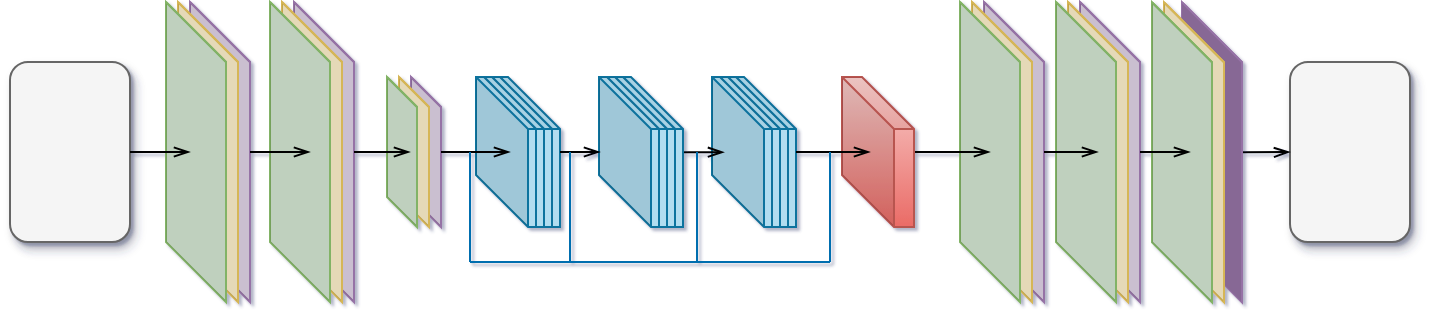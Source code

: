 <mxfile version="10.6.1" type="github"><diagram id="OZsSLRFPgL-P5EISo9Fp" name="Page-1"><mxGraphModel dx="1162" dy="637" grid="1" gridSize="10" guides="1" tooltips="1" connect="1" arrows="1" fold="1" page="1" pageScale="1" pageWidth="827" pageHeight="1169" background="none" math="0" shadow="1"><root><mxCell id="0"/><mxCell id="1" parent="0"/><mxCell id="ChwU_wqChH2B4T0w6BiJ-71" value="" style="shape=cube;whiteSpace=wrap;html=1;boundedLbl=1;backgroundOutline=1;darkOpacity=0.05;darkOpacity2=0.1;size=26;shadow=0;comic=0;fillColor=#b1ddf0;strokeColor=#10739e;" vertex="1" parent="1"><mxGeometry x="285" y="167.5" width="30" height="75" as="geometry"/></mxCell><mxCell id="ChwU_wqChH2B4T0w6BiJ-1" value="" style="rounded=1;whiteSpace=wrap;html=1;fillColor=#f5f5f5;strokeColor=#666666;fontColor=#333333;shadow=1;" vertex="1" parent="1"><mxGeometry x="40" y="160" width="60" height="90" as="geometry"/></mxCell><mxCell id="ChwU_wqChH2B4T0w6BiJ-2" value="" style="rounded=1;whiteSpace=wrap;html=1;fillColor=#f5f5f5;strokeColor=#666666;fontColor=#333333;shadow=1;" vertex="1" parent="1"><mxGeometry x="680" y="160" width="60" height="90" as="geometry"/></mxCell><mxCell id="ChwU_wqChH2B4T0w6BiJ-3" value="" style="shape=cube;whiteSpace=wrap;html=1;boundedLbl=1;backgroundOutline=1;darkOpacity=0.05;darkOpacity2=0.1;size=30;shadow=0;comic=0;fillColor=#e1d5e7;strokeColor=#9673a6;" vertex="1" parent="1"><mxGeometry x="130" y="130" width="30" height="150" as="geometry"/></mxCell><mxCell id="ChwU_wqChH2B4T0w6BiJ-4" value="" style="shape=cube;whiteSpace=wrap;html=1;boundedLbl=1;backgroundOutline=1;darkOpacity=0.05;darkOpacity2=0.1;size=30;shadow=0;comic=0;fillColor=#fff2cc;strokeColor=#d6b656;" vertex="1" parent="1"><mxGeometry x="124" y="130" width="30" height="150" as="geometry"/></mxCell><mxCell id="ChwU_wqChH2B4T0w6BiJ-5" value="" style="shape=cube;whiteSpace=wrap;html=1;boundedLbl=1;backgroundOutline=1;darkOpacity=0.05;darkOpacity2=0.1;size=30;shadow=0;comic=0;fillColor=#d5e8d4;strokeColor=#82b366;" vertex="1" parent="1"><mxGeometry x="118" y="130" width="30" height="150" as="geometry"/></mxCell><mxCell id="ChwU_wqChH2B4T0w6BiJ-44" value="" style="shape=cube;whiteSpace=wrap;html=1;boundedLbl=1;backgroundOutline=1;darkOpacity=0.05;darkOpacity2=0.1;size=30;shadow=0;comic=0;fillColor=#e1d5e7;strokeColor=#9673a6;" vertex="1" parent="1"><mxGeometry x="182" y="130" width="30" height="150" as="geometry"/></mxCell><mxCell id="ChwU_wqChH2B4T0w6BiJ-45" value="" style="shape=cube;whiteSpace=wrap;html=1;boundedLbl=1;backgroundOutline=1;darkOpacity=0.05;darkOpacity2=0.1;size=30;shadow=0;comic=0;fillColor=#fff2cc;strokeColor=#d6b656;" vertex="1" parent="1"><mxGeometry x="176" y="130" width="30" height="150" as="geometry"/></mxCell><mxCell id="ChwU_wqChH2B4T0w6BiJ-46" value="" style="shape=cube;whiteSpace=wrap;html=1;boundedLbl=1;backgroundOutline=1;darkOpacity=0.05;darkOpacity2=0.1;size=30;shadow=0;comic=0;fillColor=#d5e8d4;strokeColor=#82b366;" vertex="1" parent="1"><mxGeometry x="170" y="130" width="30" height="150" as="geometry"/></mxCell><mxCell id="ChwU_wqChH2B4T0w6BiJ-48" value="" style="shape=cube;whiteSpace=wrap;html=1;boundedLbl=1;backgroundOutline=1;darkOpacity=0.05;darkOpacity2=0.1;size=30;shadow=0;comic=0;fillColor=#e1d5e7;strokeColor=#9673a6;gradientColor=none;" vertex="1" parent="1"><mxGeometry x="240.5" y="167.5" width="15" height="75" as="geometry"/></mxCell><mxCell id="ChwU_wqChH2B4T0w6BiJ-49" value="" style="shape=cube;whiteSpace=wrap;html=1;boundedLbl=1;backgroundOutline=1;darkOpacity=0.05;darkOpacity2=0.1;size=30;shadow=0;comic=0;fillColor=#fff2cc;strokeColor=#d6b656;gradientColor=none;" vertex="1" parent="1"><mxGeometry x="234.5" y="167.5" width="15" height="75" as="geometry"/></mxCell><mxCell id="ChwU_wqChH2B4T0w6BiJ-50" value="" style="shape=cube;whiteSpace=wrap;html=1;boundedLbl=1;backgroundOutline=1;darkOpacity=0.05;darkOpacity2=0.1;size=30;shadow=0;comic=0;fillColor=#d5e8d4;strokeColor=#82b366;gradientColor=none;" vertex="1" parent="1"><mxGeometry x="228.5" y="167.5" width="15" height="75" as="geometry"/></mxCell><mxCell id="ChwU_wqChH2B4T0w6BiJ-70" value="" style="shape=cube;whiteSpace=wrap;html=1;boundedLbl=1;backgroundOutline=1;darkOpacity=0.05;darkOpacity2=0.1;size=26;shadow=0;comic=0;fillColor=#b1ddf0;strokeColor=#10739e;" vertex="1" parent="1"><mxGeometry x="281" y="167.5" width="30" height="75" as="geometry"/></mxCell><mxCell id="ChwU_wqChH2B4T0w6BiJ-69" value="" style="shape=cube;whiteSpace=wrap;html=1;boundedLbl=1;backgroundOutline=1;darkOpacity=0.05;darkOpacity2=0.1;size=26;shadow=0;comic=0;fillColor=#b1ddf0;strokeColor=#10739e;" vertex="1" parent="1"><mxGeometry x="277" y="167.5" width="30" height="75" as="geometry"/></mxCell><mxCell id="ChwU_wqChH2B4T0w6BiJ-54" value="" style="shape=cube;whiteSpace=wrap;html=1;boundedLbl=1;backgroundOutline=1;darkOpacity=0.05;darkOpacity2=0.1;size=26;shadow=0;comic=0;fillColor=#b1ddf0;strokeColor=#10739e;" vertex="1" parent="1"><mxGeometry x="273" y="167.5" width="30" height="75" as="geometry"/></mxCell><mxCell id="ChwU_wqChH2B4T0w6BiJ-72" value="" style="shape=cube;whiteSpace=wrap;html=1;boundedLbl=1;backgroundOutline=1;darkOpacity=0.05;darkOpacity2=0.1;size=26;shadow=0;comic=0;fillColor=#b1ddf0;strokeColor=#10739e;" vertex="1" parent="1"><mxGeometry x="346.5" y="167.5" width="30" height="75" as="geometry"/></mxCell><mxCell id="ChwU_wqChH2B4T0w6BiJ-73" value="" style="shape=cube;whiteSpace=wrap;html=1;boundedLbl=1;backgroundOutline=1;darkOpacity=0.05;darkOpacity2=0.1;size=26;shadow=0;comic=0;fillColor=#b1ddf0;strokeColor=#10739e;" vertex="1" parent="1"><mxGeometry x="342.5" y="167.5" width="30" height="75" as="geometry"/></mxCell><mxCell id="ChwU_wqChH2B4T0w6BiJ-74" value="" style="shape=cube;whiteSpace=wrap;html=1;boundedLbl=1;backgroundOutline=1;darkOpacity=0.05;darkOpacity2=0.1;size=26;shadow=0;comic=0;fillColor=#b1ddf0;strokeColor=#10739e;" vertex="1" parent="1"><mxGeometry x="338.5" y="167.5" width="30" height="75" as="geometry"/></mxCell><mxCell id="ChwU_wqChH2B4T0w6BiJ-75" value="" style="shape=cube;whiteSpace=wrap;html=1;boundedLbl=1;backgroundOutline=1;darkOpacity=0.05;darkOpacity2=0.1;size=26;shadow=0;comic=0;fillColor=#b1ddf0;strokeColor=#10739e;" vertex="1" parent="1"><mxGeometry x="334.5" y="167.5" width="30" height="75" as="geometry"/></mxCell><mxCell id="ChwU_wqChH2B4T0w6BiJ-80" value="" style="shape=cube;whiteSpace=wrap;html=1;boundedLbl=1;backgroundOutline=1;darkOpacity=0.05;darkOpacity2=0.1;size=26;shadow=0;comic=0;fillColor=#b1ddf0;strokeColor=#10739e;" vertex="1" parent="1"><mxGeometry x="403" y="167.5" width="30" height="75" as="geometry"/></mxCell><mxCell id="ChwU_wqChH2B4T0w6BiJ-81" value="" style="shape=cube;whiteSpace=wrap;html=1;boundedLbl=1;backgroundOutline=1;darkOpacity=0.05;darkOpacity2=0.1;size=26;shadow=0;comic=0;fillColor=#b1ddf0;strokeColor=#10739e;" vertex="1" parent="1"><mxGeometry x="399" y="167.5" width="30" height="75" as="geometry"/></mxCell><mxCell id="ChwU_wqChH2B4T0w6BiJ-82" value="" style="shape=cube;whiteSpace=wrap;html=1;boundedLbl=1;backgroundOutline=1;darkOpacity=0.05;darkOpacity2=0.1;size=26;shadow=0;comic=0;fillColor=#b1ddf0;strokeColor=#10739e;" vertex="1" parent="1"><mxGeometry x="395" y="167.5" width="30" height="75" as="geometry"/></mxCell><mxCell id="ChwU_wqChH2B4T0w6BiJ-83" value="" style="shape=cube;whiteSpace=wrap;html=1;boundedLbl=1;backgroundOutline=1;darkOpacity=0.05;darkOpacity2=0.1;size=26;shadow=0;comic=0;fillColor=#b1ddf0;strokeColor=#10739e;" vertex="1" parent="1"><mxGeometry x="391" y="167.5" width="30" height="75" as="geometry"/></mxCell><mxCell id="ChwU_wqChH2B4T0w6BiJ-88" value="" style="shape=cube;whiteSpace=wrap;html=1;boundedLbl=1;backgroundOutline=1;darkOpacity=0.05;darkOpacity2=0.1;size=30;shadow=0;comic=0;fillColor=#e1d5e7;strokeColor=#9673a6;labelBackgroundColor=none;fontColor=#000000;" vertex="1" parent="1"><mxGeometry x="527" y="130" width="30" height="150" as="geometry"/></mxCell><mxCell id="ChwU_wqChH2B4T0w6BiJ-89" value="" style="shape=cube;whiteSpace=wrap;html=1;boundedLbl=1;backgroundOutline=1;darkOpacity=0.05;darkOpacity2=0.1;size=30;shadow=0;comic=0;fillColor=#fff2cc;strokeColor=#d6b656;labelBackgroundColor=none;fontColor=#000000;" vertex="1" parent="1"><mxGeometry x="521" y="130" width="30" height="150" as="geometry"/></mxCell><mxCell id="ChwU_wqChH2B4T0w6BiJ-90" value="" style="shape=cube;whiteSpace=wrap;html=1;boundedLbl=1;backgroundOutline=1;darkOpacity=0.05;darkOpacity2=0.1;size=30;shadow=0;comic=0;fillColor=#d5e8d4;strokeColor=#82b366;labelBackgroundColor=none;fontColor=#000000;" vertex="1" parent="1"><mxGeometry x="515" y="130" width="30" height="150" as="geometry"/></mxCell><mxCell id="ChwU_wqChH2B4T0w6BiJ-92" value="" style="shape=cube;whiteSpace=wrap;html=1;boundedLbl=1;backgroundOutline=1;darkOpacity=0.05;darkOpacity2=0.1;size=30;shadow=0;comic=0;fillColor=#e1d5e7;strokeColor=#9673a6;labelBackgroundColor=none;fontColor=#000000;" vertex="1" parent="1"><mxGeometry x="575" y="130" width="30" height="150" as="geometry"/></mxCell><mxCell id="ChwU_wqChH2B4T0w6BiJ-93" value="" style="shape=cube;whiteSpace=wrap;html=1;boundedLbl=1;backgroundOutline=1;darkOpacity=0.05;darkOpacity2=0.1;size=30;shadow=0;comic=0;fillColor=#fff2cc;strokeColor=#d6b656;labelBackgroundColor=none;fontColor=#000000;" vertex="1" parent="1"><mxGeometry x="569" y="130" width="30" height="150" as="geometry"/></mxCell><mxCell id="ChwU_wqChH2B4T0w6BiJ-94" value="" style="shape=cube;whiteSpace=wrap;html=1;boundedLbl=1;backgroundOutline=1;darkOpacity=0.05;darkOpacity2=0.1;size=30;shadow=0;comic=0;fillColor=#d5e8d4;strokeColor=#82b366;labelBackgroundColor=none;fontColor=#000000;" vertex="1" parent="1"><mxGeometry x="563" y="130" width="30" height="150" as="geometry"/></mxCell><mxCell id="ChwU_wqChH2B4T0w6BiJ-175" value="" style="edgeStyle=orthogonalEdgeStyle;curved=1;jumpSize=3;orthogonalLoop=1;jettySize=auto;html=1;endArrow=openThin;endFill=0;strokeColor=#000000;fontColor=#000000;" edge="1" parent="1" source="ChwU_wqChH2B4T0w6BiJ-99" target="ChwU_wqChH2B4T0w6BiJ-2"><mxGeometry relative="1" as="geometry"/></mxCell><mxCell id="ChwU_wqChH2B4T0w6BiJ-99" value="" style="shape=cube;whiteSpace=wrap;html=1;boundedLbl=1;backgroundOutline=1;darkOpacity=0.05;darkOpacity2=0.1;size=30;shadow=0;comic=0;fillColor=#9673A6;strokeColor=#9673a6;labelBackgroundColor=none;fontColor=#000000;" vertex="1" parent="1"><mxGeometry x="626" y="130.121" width="30" height="150" as="geometry"/></mxCell><mxCell id="ChwU_wqChH2B4T0w6BiJ-100" value="" style="shape=cube;whiteSpace=wrap;html=1;boundedLbl=1;backgroundOutline=1;darkOpacity=0.05;darkOpacity2=0.1;size=30;shadow=0;comic=0;fillColor=#fff2cc;strokeColor=#d6b656;labelBackgroundColor=none;fontColor=#000000;" vertex="1" parent="1"><mxGeometry x="617" y="130.121" width="30" height="150" as="geometry"/></mxCell><mxCell id="ChwU_wqChH2B4T0w6BiJ-101" value="" style="shape=cube;whiteSpace=wrap;html=1;boundedLbl=1;backgroundOutline=1;darkOpacity=0.05;darkOpacity2=0.1;size=30;shadow=0;comic=0;fillColor=#d5e8d4;strokeColor=#82b366;labelBackgroundColor=none;fontColor=#000000;" vertex="1" parent="1"><mxGeometry x="611" y="130.121" width="30" height="150" as="geometry"/></mxCell><mxCell id="ChwU_wqChH2B4T0w6BiJ-169" value="" style="edgeStyle=orthogonalEdgeStyle;curved=1;jumpSize=3;orthogonalLoop=1;jettySize=auto;html=1;endArrow=openThin;endFill=0;strokeColor=#000000;fontColor=#000000;" edge="1" parent="1" source="ChwU_wqChH2B4T0w6BiJ-109"><mxGeometry relative="1" as="geometry"><mxPoint x="530" y="205" as="targetPoint"/></mxGeometry></mxCell><mxCell id="ChwU_wqChH2B4T0w6BiJ-109" value="" style="shape=cube;whiteSpace=wrap;html=1;boundedLbl=1;backgroundOutline=1;darkOpacity=0.05;darkOpacity2=0.1;size=26;shadow=0;comic=0;fillColor=#f8cecc;labelBackgroundColor=none;strokeColor=#b85450;gradientColor=#ea6b66;" vertex="1" parent="1"><mxGeometry x="456" y="167.5" width="36" height="75" as="geometry"/></mxCell><mxCell id="ChwU_wqChH2B4T0w6BiJ-159" value="" style="edgeStyle=orthogonalEdgeStyle;rounded=0;orthogonalLoop=1;jettySize=auto;html=1;endArrow=openThin;endFill=0;strokeColor=#000000;fontColor=#000000;" edge="1" parent="1" source="ChwU_wqChH2B4T0w6BiJ-1"><mxGeometry relative="1" as="geometry"><mxPoint x="130" y="205" as="targetPoint"/></mxGeometry></mxCell><mxCell id="ChwU_wqChH2B4T0w6BiJ-162" value="" style="edgeStyle=orthogonalEdgeStyle;rounded=0;orthogonalLoop=1;jettySize=auto;html=1;endArrow=openThin;endFill=0;strokeColor=#000000;fontColor=#000000;" edge="1" parent="1" source="ChwU_wqChH2B4T0w6BiJ-3"><mxGeometry relative="1" as="geometry"><mxPoint x="190" y="205" as="targetPoint"/></mxGeometry></mxCell><mxCell id="ChwU_wqChH2B4T0w6BiJ-163" value="" style="edgeStyle=orthogonalEdgeStyle;orthogonalLoop=1;jettySize=auto;html=1;endArrow=openThin;endFill=0;strokeColor=#000000;fontColor=#000000;jumpSize=3;curved=1;" edge="1" parent="1" source="ChwU_wqChH2B4T0w6BiJ-44"><mxGeometry relative="1" as="geometry"><mxPoint x="240" y="205" as="targetPoint"/></mxGeometry></mxCell><mxCell id="ChwU_wqChH2B4T0w6BiJ-164" value="" style="edgeStyle=orthogonalEdgeStyle;curved=1;jumpSize=3;orthogonalLoop=1;jettySize=auto;html=1;endArrow=openThin;endFill=0;strokeColor=#000000;fontColor=#000000;" edge="1" parent="1" source="ChwU_wqChH2B4T0w6BiJ-48"><mxGeometry relative="1" as="geometry"><mxPoint x="290" y="205" as="targetPoint"/></mxGeometry></mxCell><mxCell id="ChwU_wqChH2B4T0w6BiJ-168" value="" style="edgeStyle=orthogonalEdgeStyle;curved=1;jumpSize=3;orthogonalLoop=1;jettySize=auto;html=1;endArrow=openThin;endFill=0;strokeColor=#000000;fontColor=#000000;" edge="1" parent="1" source="ChwU_wqChH2B4T0w6BiJ-80"><mxGeometry relative="1" as="geometry"><mxPoint x="470" y="205" as="targetPoint"/></mxGeometry></mxCell><mxCell id="ChwU_wqChH2B4T0w6BiJ-170" value="" style="edgeStyle=orthogonalEdgeStyle;curved=1;jumpSize=3;orthogonalLoop=1;jettySize=auto;html=1;endArrow=openThin;endFill=0;strokeColor=#000000;fontColor=#000000;" edge="1" parent="1" source="ChwU_wqChH2B4T0w6BiJ-88"><mxGeometry relative="1" as="geometry"><mxPoint x="584" y="205" as="targetPoint"/></mxGeometry></mxCell><mxCell id="ChwU_wqChH2B4T0w6BiJ-171" value="" style="edgeStyle=orthogonalEdgeStyle;curved=1;jumpSize=3;orthogonalLoop=1;jettySize=auto;html=1;endArrow=openThin;endFill=0;strokeColor=#000000;fontColor=#000000;" edge="1" parent="1" source="ChwU_wqChH2B4T0w6BiJ-92"><mxGeometry relative="1" as="geometry"><mxPoint x="630" y="205" as="targetPoint"/></mxGeometry></mxCell><mxCell id="ChwU_wqChH2B4T0w6BiJ-179" value="" style="edgeStyle=orthogonalEdgeStyle;curved=1;jumpSize=3;orthogonalLoop=1;jettySize=auto;html=1;endArrow=openThin;endFill=0;strokeColor=#000000;fontColor=#000000;" edge="1" parent="1" source="ChwU_wqChH2B4T0w6BiJ-71"><mxGeometry relative="1" as="geometry"><mxPoint x="335" y="205" as="targetPoint"/><Array as="points"/></mxGeometry></mxCell><mxCell id="ChwU_wqChH2B4T0w6BiJ-181" value="" style="edgeStyle=orthogonalEdgeStyle;curved=1;jumpSize=3;orthogonalLoop=1;jettySize=auto;html=1;endArrow=openThin;endFill=0;strokeColor=#000000;fontColor=#000000;" edge="1" parent="1"><mxGeometry relative="1" as="geometry"><mxPoint x="377" y="205.065" as="sourcePoint"/><mxPoint x="397" y="205" as="targetPoint"/><Array as="points"/></mxGeometry></mxCell><mxCell id="ChwU_wqChH2B4T0w6BiJ-199" value="" style="endArrow=none;html=1;strokeColor=#006EAF;fontColor=#000000;fillColor=#1ba1e2;" edge="1" parent="1"><mxGeometry width="50" height="50" relative="1" as="geometry"><mxPoint x="270" y="260" as="sourcePoint"/><mxPoint x="270" y="205" as="targetPoint"/></mxGeometry></mxCell><mxCell id="ChwU_wqChH2B4T0w6BiJ-200" value="" style="endArrow=none;html=1;strokeColor=#006EAF;fontColor=#000000;fillColor=#1ba1e2;" edge="1" parent="1"><mxGeometry width="50" height="50" relative="1" as="geometry"><mxPoint x="320" y="260" as="sourcePoint"/><mxPoint x="320" y="205" as="targetPoint"/></mxGeometry></mxCell><mxCell id="ChwU_wqChH2B4T0w6BiJ-202" value="" style="endArrow=none;html=1;strokeColor=#006EAF;fontColor=#000000;fillColor=#1ba1e2;" edge="1" parent="1"><mxGeometry width="50" height="50" relative="1" as="geometry"><mxPoint x="383.5" y="260" as="sourcePoint"/><mxPoint x="383.5" y="205" as="targetPoint"/></mxGeometry></mxCell><mxCell id="ChwU_wqChH2B4T0w6BiJ-203" value="" style="endArrow=none;html=1;strokeColor=#006EAF;fontColor=#000000;fillColor=#1ba1e2;" edge="1" parent="1"><mxGeometry width="50" height="50" relative="1" as="geometry"><mxPoint x="450" y="260" as="sourcePoint"/><mxPoint x="450" y="205" as="targetPoint"/></mxGeometry></mxCell><mxCell id="ChwU_wqChH2B4T0w6BiJ-204" value="" style="endArrow=none;html=1;strokeColor=#006EAF;fontColor=#000000;fillColor=#1ba1e2;" edge="1" parent="1"><mxGeometry width="50" height="50" relative="1" as="geometry"><mxPoint x="270" y="260" as="sourcePoint"/><mxPoint x="450" y="260" as="targetPoint"/></mxGeometry></mxCell></root></mxGraphModel></diagram></mxfile>